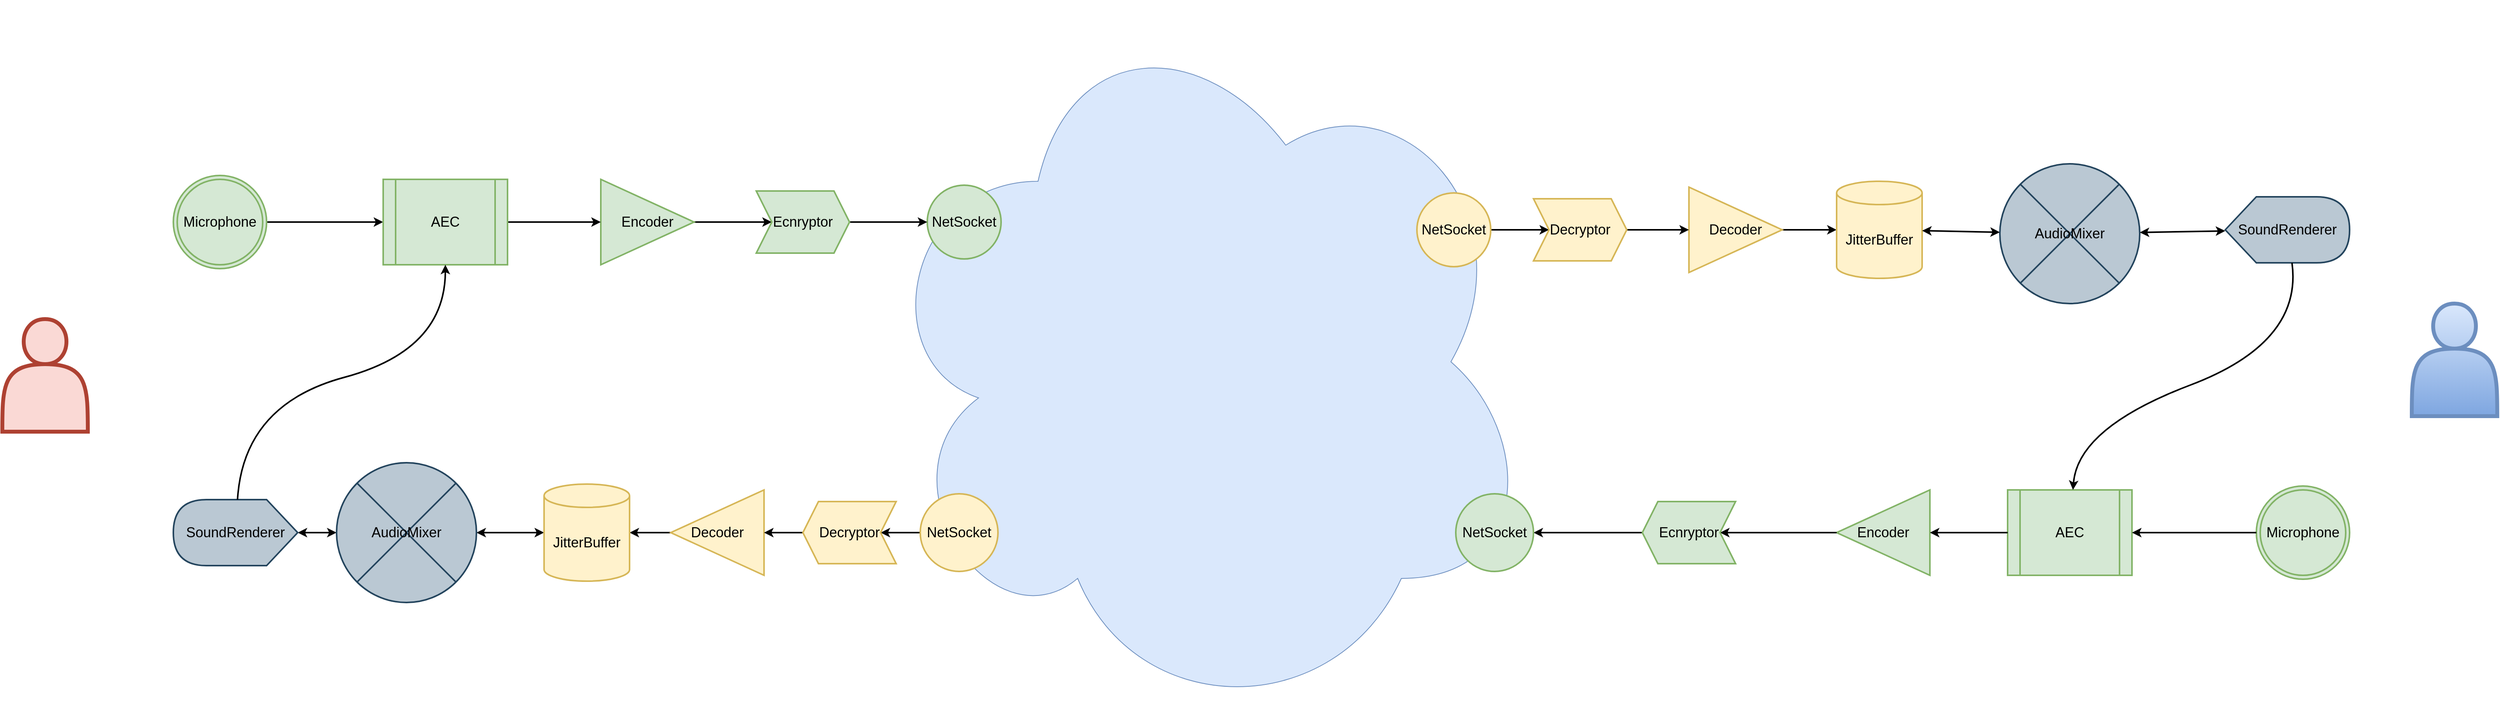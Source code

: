 <mxfile version="24.0.4" type="device">
  <diagram name="Страница — 1" id="K4H-Stnm3o599I1eEMln">
    <mxGraphModel dx="1098" dy="1997" grid="1" gridSize="10" guides="1" tooltips="1" connect="1" arrows="1" fold="1" page="1" pageScale="1" pageWidth="827" pageHeight="1169" math="0" shadow="0">
      <root>
        <mxCell id="0" />
        <mxCell id="1" parent="0" />
        <mxCell id="hxBWNhlIGGHsahwYfWpT-4" value="" style="ellipse;shape=cloud;whiteSpace=wrap;html=1;fillColor=#dae8fc;strokeColor=#6c8ebf;" vertex="1" parent="1">
          <mxGeometry x="1140" y="-80" width="850" height="930" as="geometry" />
        </mxCell>
        <mxCell id="hxBWNhlIGGHsahwYfWpT-8" value="&lt;font style=&quot;font-size: 18px;&quot;&gt;NetSocket&lt;/font&gt;" style="ellipse;whiteSpace=wrap;html=1;aspect=fixed;fillColor=#d5e8d4;strokeColor=#82b366;strokeWidth=2;" vertex="1" parent="1">
          <mxGeometry x="1210" y="157.5" width="95" height="95" as="geometry" />
        </mxCell>
        <mxCell id="hxBWNhlIGGHsahwYfWpT-23" value="" style="shape=actor;whiteSpace=wrap;html=1;strokeWidth=5;fillColor=#fad9d5;strokeColor=#ae4132;" vertex="1" parent="1">
          <mxGeometry x="20" y="330" width="110" height="145" as="geometry" />
        </mxCell>
        <mxCell id="hxBWNhlIGGHsahwYfWpT-28" value="" style="shape=actor;whiteSpace=wrap;html=1;strokeWidth=5;fillColor=#dae8fc;strokeColor=#6c8ebf;gradientColor=#7ea6e0;" vertex="1" parent="1">
          <mxGeometry x="3120" y="310" width="110" height="145" as="geometry" />
        </mxCell>
        <mxCell id="hxBWNhlIGGHsahwYfWpT-44" value="&lt;font style=&quot;font-size: 18px;&quot;&gt;Encoder&lt;/font&gt;" style="triangle;whiteSpace=wrap;html=1;strokeWidth=2;fillColor=#d5e8d4;strokeColor=#82b366;direction=west;" vertex="1" parent="1">
          <mxGeometry x="2380" y="550" width="120" height="110" as="geometry" />
        </mxCell>
        <mxCell id="hxBWNhlIGGHsahwYfWpT-46" value="&lt;font style=&quot;font-size: 18px;&quot;&gt;AEC&lt;/font&gt;" style="shape=process;whiteSpace=wrap;html=1;backgroundOutline=1;fillColor=#d5e8d4;strokeColor=#82b366;strokeWidth=2;" vertex="1" parent="1">
          <mxGeometry x="2600" y="550" width="160" height="110" as="geometry" />
        </mxCell>
        <mxCell id="hxBWNhlIGGHsahwYfWpT-50" value="&lt;font style=&quot;font-size: 18px;&quot;&gt;Microphone&lt;/font&gt;" style="ellipse;shape=doubleEllipse;whiteSpace=wrap;html=1;aspect=fixed;strokeWidth=2;fillColor=#d5e8d4;strokeColor=#82b366;" vertex="1" parent="1">
          <mxGeometry x="2920" y="545" width="120" height="120" as="geometry" />
        </mxCell>
        <mxCell id="hxBWNhlIGGHsahwYfWpT-52" value="" style="group" vertex="1" connectable="0" parent="1">
          <mxGeometry x="1840" y="130" width="1200" height="180" as="geometry" />
        </mxCell>
        <mxCell id="hxBWNhlIGGHsahwYfWpT-18" value="" style="edgeStyle=orthogonalEdgeStyle;rounded=0;orthogonalLoop=1;jettySize=auto;html=1;strokeWidth=2;" edge="1" parent="hxBWNhlIGGHsahwYfWpT-52" source="hxBWNhlIGGHsahwYfWpT-14" target="hxBWNhlIGGHsahwYfWpT-16">
          <mxGeometry relative="1" as="geometry" />
        </mxCell>
        <mxCell id="hxBWNhlIGGHsahwYfWpT-14" value="&lt;font style=&quot;font-size: 18px;&quot;&gt;NetSocket&lt;/font&gt;" style="ellipse;whiteSpace=wrap;html=1;aspect=fixed;fillColor=#fff2cc;strokeColor=#d6b656;strokeWidth=2;" vertex="1" parent="hxBWNhlIGGHsahwYfWpT-52">
          <mxGeometry y="37.5" width="95" height="95" as="geometry" />
        </mxCell>
        <mxCell id="hxBWNhlIGGHsahwYfWpT-21" value="" style="edgeStyle=orthogonalEdgeStyle;rounded=0;orthogonalLoop=1;jettySize=auto;html=1;strokeWidth=2;" edge="1" parent="hxBWNhlIGGHsahwYfWpT-52" source="hxBWNhlIGGHsahwYfWpT-15" target="hxBWNhlIGGHsahwYfWpT-20">
          <mxGeometry relative="1" as="geometry" />
        </mxCell>
        <mxCell id="hxBWNhlIGGHsahwYfWpT-15" value="&lt;font style=&quot;font-size: 18px;&quot;&gt;Decoder&lt;/font&gt;" style="triangle;whiteSpace=wrap;html=1;strokeWidth=2;fillColor=#fff2cc;strokeColor=#d6b656;" vertex="1" parent="hxBWNhlIGGHsahwYfWpT-52">
          <mxGeometry x="350" y="30" width="120" height="110" as="geometry" />
        </mxCell>
        <mxCell id="hxBWNhlIGGHsahwYfWpT-19" value="" style="edgeStyle=orthogonalEdgeStyle;rounded=0;orthogonalLoop=1;jettySize=auto;html=1;strokeWidth=2;" edge="1" parent="hxBWNhlIGGHsahwYfWpT-52" source="hxBWNhlIGGHsahwYfWpT-16" target="hxBWNhlIGGHsahwYfWpT-15">
          <mxGeometry relative="1" as="geometry" />
        </mxCell>
        <mxCell id="hxBWNhlIGGHsahwYfWpT-16" value="&lt;font style=&quot;font-size: 18px;&quot;&gt;Decryptor&lt;/font&gt;" style="shape=step;perimeter=stepPerimeter;whiteSpace=wrap;html=1;fixedSize=1;strokeWidth=2;fillColor=#fff2cc;strokeColor=#d6b656;" vertex="1" parent="hxBWNhlIGGHsahwYfWpT-52">
          <mxGeometry x="150" y="45" width="120" height="80" as="geometry" />
        </mxCell>
        <mxCell id="hxBWNhlIGGHsahwYfWpT-20" value="&lt;font style=&quot;font-size: 18px;&quot;&gt;JitterBuffer&lt;/font&gt;" style="shape=cylinder3;whiteSpace=wrap;html=1;boundedLbl=1;backgroundOutline=1;size=15;strokeWidth=2;fillColor=#fff2cc;strokeColor=#d6b656;" vertex="1" parent="hxBWNhlIGGHsahwYfWpT-52">
          <mxGeometry x="540" y="22.5" width="110" height="125" as="geometry" />
        </mxCell>
        <mxCell id="hxBWNhlIGGHsahwYfWpT-24" value="&lt;font style=&quot;font-size: 18px;&quot;&gt;AudioMixer&lt;/font&gt;" style="shape=sumEllipse;perimeter=ellipsePerimeter;whiteSpace=wrap;html=1;backgroundOutline=1;strokeWidth=2;fillColor=#bac8d3;strokeColor=#23445d;" vertex="1" parent="hxBWNhlIGGHsahwYfWpT-52">
          <mxGeometry x="750" width="180" height="180" as="geometry" />
        </mxCell>
        <mxCell id="hxBWNhlIGGHsahwYfWpT-26" value="" style="endArrow=classic;startArrow=classic;html=1;rounded=0;strokeWidth=2;" edge="1" parent="hxBWNhlIGGHsahwYfWpT-52" source="hxBWNhlIGGHsahwYfWpT-24" target="hxBWNhlIGGHsahwYfWpT-29">
          <mxGeometry width="50" height="50" relative="1" as="geometry">
            <mxPoint x="670" y="150" as="sourcePoint" />
            <mxPoint x="1030" y="86.042" as="targetPoint" />
          </mxGeometry>
        </mxCell>
        <mxCell id="hxBWNhlIGGHsahwYfWpT-27" value="" style="endArrow=classic;startArrow=classic;html=1;rounded=0;strokeWidth=2;" edge="1" parent="hxBWNhlIGGHsahwYfWpT-52" source="hxBWNhlIGGHsahwYfWpT-20" target="hxBWNhlIGGHsahwYfWpT-24">
          <mxGeometry width="50" height="50" relative="1" as="geometry">
            <mxPoint x="670" y="150" as="sourcePoint" />
            <mxPoint x="720" y="100" as="targetPoint" />
          </mxGeometry>
        </mxCell>
        <mxCell id="hxBWNhlIGGHsahwYfWpT-29" value="&lt;span style=&quot;text-wrap: nowrap;&quot;&gt;&lt;font style=&quot;font-size: 18px;&quot;&gt;SoundRenderer&lt;/font&gt;&lt;/span&gt;" style="shape=display;whiteSpace=wrap;html=1;strokeWidth=2;fillColor=#bac8d3;strokeColor=#23445d;" vertex="1" parent="hxBWNhlIGGHsahwYfWpT-52">
          <mxGeometry x="1040" y="42.5" width="160" height="85" as="geometry" />
        </mxCell>
        <mxCell id="hxBWNhlIGGHsahwYfWpT-53" value="" style="group" vertex="1" connectable="0" parent="1">
          <mxGeometry x="240" y="145" width="870" height="120" as="geometry" />
        </mxCell>
        <mxCell id="hxBWNhlIGGHsahwYfWpT-10" value="" style="edgeStyle=orthogonalEdgeStyle;rounded=0;orthogonalLoop=1;jettySize=auto;html=1;strokeWidth=2;" edge="1" parent="hxBWNhlIGGHsahwYfWpT-53" source="hxBWNhlIGGHsahwYfWpT-30" target="hxBWNhlIGGHsahwYfWpT-6">
          <mxGeometry relative="1" as="geometry">
            <mxPoint x="310" y="60" as="sourcePoint" />
          </mxGeometry>
        </mxCell>
        <mxCell id="hxBWNhlIGGHsahwYfWpT-12" value="" style="edgeStyle=orthogonalEdgeStyle;rounded=0;orthogonalLoop=1;jettySize=auto;html=1;strokeWidth=2;" edge="1" parent="hxBWNhlIGGHsahwYfWpT-53" source="hxBWNhlIGGHsahwYfWpT-5" target="hxBWNhlIGGHsahwYfWpT-7">
          <mxGeometry relative="1" as="geometry" />
        </mxCell>
        <mxCell id="hxBWNhlIGGHsahwYfWpT-5" value="&lt;font style=&quot;font-size: 18px;&quot;&gt;Encoder&lt;/font&gt;" style="triangle;whiteSpace=wrap;html=1;strokeWidth=2;fillColor=#d5e8d4;strokeColor=#82b366;" vertex="1" parent="hxBWNhlIGGHsahwYfWpT-53">
          <mxGeometry x="550" y="5" width="120" height="110" as="geometry" />
        </mxCell>
        <mxCell id="hxBWNhlIGGHsahwYfWpT-11" value="" style="edgeStyle=orthogonalEdgeStyle;rounded=0;orthogonalLoop=1;jettySize=auto;html=1;strokeWidth=2;" edge="1" parent="hxBWNhlIGGHsahwYfWpT-53" source="hxBWNhlIGGHsahwYfWpT-6" target="hxBWNhlIGGHsahwYfWpT-5">
          <mxGeometry relative="1" as="geometry" />
        </mxCell>
        <mxCell id="hxBWNhlIGGHsahwYfWpT-6" value="&lt;font style=&quot;font-size: 18px;&quot;&gt;AEC&lt;/font&gt;" style="shape=process;whiteSpace=wrap;html=1;backgroundOutline=1;fillColor=#d5e8d4;strokeColor=#82b366;strokeWidth=2;" vertex="1" parent="hxBWNhlIGGHsahwYfWpT-53">
          <mxGeometry x="270" y="5" width="160" height="110" as="geometry" />
        </mxCell>
        <mxCell id="hxBWNhlIGGHsahwYfWpT-13" value="" style="edgeStyle=orthogonalEdgeStyle;rounded=0;orthogonalLoop=1;jettySize=auto;html=1;strokeWidth=2;" edge="1" parent="hxBWNhlIGGHsahwYfWpT-53" source="hxBWNhlIGGHsahwYfWpT-7" target="hxBWNhlIGGHsahwYfWpT-8">
          <mxGeometry relative="1" as="geometry" />
        </mxCell>
        <mxCell id="hxBWNhlIGGHsahwYfWpT-7" value="&lt;font style=&quot;font-size: 18px;&quot;&gt;Ecnryptor&lt;/font&gt;" style="shape=step;perimeter=stepPerimeter;whiteSpace=wrap;html=1;fixedSize=1;strokeWidth=2;fillColor=#d5e8d4;strokeColor=#82b366;" vertex="1" parent="hxBWNhlIGGHsahwYfWpT-53">
          <mxGeometry x="750" y="20" width="120" height="80" as="geometry" />
        </mxCell>
        <mxCell id="hxBWNhlIGGHsahwYfWpT-30" value="&lt;font style=&quot;font-size: 18px;&quot;&gt;Microphone&lt;/font&gt;" style="ellipse;shape=doubleEllipse;whiteSpace=wrap;html=1;aspect=fixed;strokeWidth=2;fillColor=#d5e8d4;strokeColor=#82b366;" vertex="1" parent="hxBWNhlIGGHsahwYfWpT-53">
          <mxGeometry width="120" height="120" as="geometry" />
        </mxCell>
        <mxCell id="hxBWNhlIGGHsahwYfWpT-54" value="" style="group" vertex="1" connectable="0" parent="1">
          <mxGeometry x="240" y="515" width="1061" height="180" as="geometry" />
        </mxCell>
        <mxCell id="hxBWNhlIGGHsahwYfWpT-37" value="" style="edgeStyle=orthogonalEdgeStyle;rounded=0;orthogonalLoop=1;jettySize=auto;html=1;strokeWidth=2;" edge="1" parent="hxBWNhlIGGHsahwYfWpT-54" source="hxBWNhlIGGHsahwYfWpT-31" target="hxBWNhlIGGHsahwYfWpT-33">
          <mxGeometry relative="1" as="geometry" />
        </mxCell>
        <mxCell id="hxBWNhlIGGHsahwYfWpT-31" value="&lt;font style=&quot;font-size: 18px;&quot;&gt;NetSocket&lt;/font&gt;" style="ellipse;whiteSpace=wrap;html=1;aspect=fixed;fillColor=#fff2cc;strokeColor=#d6b656;strokeWidth=2;" vertex="1" parent="hxBWNhlIGGHsahwYfWpT-54">
          <mxGeometry x="961" y="40" width="100" height="100" as="geometry" />
        </mxCell>
        <mxCell id="hxBWNhlIGGHsahwYfWpT-39" value="" style="edgeStyle=orthogonalEdgeStyle;rounded=0;orthogonalLoop=1;jettySize=auto;html=1;strokeWidth=2;" edge="1" parent="hxBWNhlIGGHsahwYfWpT-54" source="hxBWNhlIGGHsahwYfWpT-32" target="hxBWNhlIGGHsahwYfWpT-34">
          <mxGeometry relative="1" as="geometry" />
        </mxCell>
        <mxCell id="hxBWNhlIGGHsahwYfWpT-32" value="&lt;font style=&quot;font-size: 18px;&quot;&gt;Decoder&lt;/font&gt;" style="triangle;whiteSpace=wrap;html=1;strokeWidth=2;fillColor=#fff2cc;strokeColor=#d6b656;direction=west;" vertex="1" parent="hxBWNhlIGGHsahwYfWpT-54">
          <mxGeometry x="640" y="35" width="120" height="110" as="geometry" />
        </mxCell>
        <mxCell id="hxBWNhlIGGHsahwYfWpT-38" value="" style="edgeStyle=orthogonalEdgeStyle;rounded=0;orthogonalLoop=1;jettySize=auto;html=1;strokeWidth=2;" edge="1" parent="hxBWNhlIGGHsahwYfWpT-54" source="hxBWNhlIGGHsahwYfWpT-33" target="hxBWNhlIGGHsahwYfWpT-32">
          <mxGeometry relative="1" as="geometry" />
        </mxCell>
        <mxCell id="hxBWNhlIGGHsahwYfWpT-33" value="&lt;font style=&quot;font-size: 18px;&quot;&gt;Decryptor&lt;/font&gt;" style="shape=step;perimeter=stepPerimeter;whiteSpace=wrap;html=1;fixedSize=1;strokeWidth=2;fillColor=#fff2cc;strokeColor=#d6b656;direction=west;" vertex="1" parent="hxBWNhlIGGHsahwYfWpT-54">
          <mxGeometry x="810" y="50" width="120" height="80" as="geometry" />
        </mxCell>
        <mxCell id="hxBWNhlIGGHsahwYfWpT-40" value="" style="edgeStyle=orthogonalEdgeStyle;rounded=0;orthogonalLoop=1;jettySize=auto;html=1;startArrow=classic;startFill=1;strokeWidth=2;" edge="1" parent="hxBWNhlIGGHsahwYfWpT-54" source="hxBWNhlIGGHsahwYfWpT-34" target="hxBWNhlIGGHsahwYfWpT-35">
          <mxGeometry relative="1" as="geometry" />
        </mxCell>
        <mxCell id="hxBWNhlIGGHsahwYfWpT-34" value="&lt;font style=&quot;font-size: 18px;&quot;&gt;JitterBuffer&lt;/font&gt;" style="shape=cylinder3;whiteSpace=wrap;html=1;boundedLbl=1;backgroundOutline=1;size=15;strokeWidth=2;fillColor=#fff2cc;strokeColor=#d6b656;" vertex="1" parent="hxBWNhlIGGHsahwYfWpT-54">
          <mxGeometry x="477" y="27.5" width="110" height="125" as="geometry" />
        </mxCell>
        <mxCell id="hxBWNhlIGGHsahwYfWpT-41" value="" style="edgeStyle=orthogonalEdgeStyle;rounded=0;orthogonalLoop=1;jettySize=auto;html=1;startArrow=classic;startFill=1;strokeWidth=2;" edge="1" parent="hxBWNhlIGGHsahwYfWpT-54" source="hxBWNhlIGGHsahwYfWpT-35" target="hxBWNhlIGGHsahwYfWpT-36">
          <mxGeometry relative="1" as="geometry" />
        </mxCell>
        <mxCell id="hxBWNhlIGGHsahwYfWpT-35" value="&lt;font style=&quot;font-size: 18px;&quot;&gt;AudioMixer&lt;/font&gt;" style="shape=sumEllipse;perimeter=ellipsePerimeter;whiteSpace=wrap;html=1;backgroundOutline=1;strokeWidth=2;fillColor=#bac8d3;strokeColor=#23445d;" vertex="1" parent="hxBWNhlIGGHsahwYfWpT-54">
          <mxGeometry x="210" width="180" height="180" as="geometry" />
        </mxCell>
        <mxCell id="hxBWNhlIGGHsahwYfWpT-36" value="&lt;span style=&quot;text-wrap: nowrap;&quot;&gt;&lt;font style=&quot;font-size: 18px;&quot;&gt;SoundRenderer&lt;/font&gt;&lt;/span&gt;" style="shape=display;whiteSpace=wrap;html=1;strokeWidth=2;fillColor=#bac8d3;strokeColor=#23445d;direction=west;" vertex="1" parent="hxBWNhlIGGHsahwYfWpT-54">
          <mxGeometry y="47.5" width="160" height="85" as="geometry" />
        </mxCell>
        <mxCell id="hxBWNhlIGGHsahwYfWpT-55" value="" style="group" vertex="1" connectable="0" parent="1">
          <mxGeometry x="1900" y="565" width="350" height="100" as="geometry" />
        </mxCell>
        <mxCell id="hxBWNhlIGGHsahwYfWpT-42" value="" style="edgeStyle=orthogonalEdgeStyle;rounded=0;orthogonalLoop=1;jettySize=auto;html=1;strokeWidth=2;" edge="1" parent="hxBWNhlIGGHsahwYfWpT-55" source="hxBWNhlIGGHsahwYfWpT-50" target="hxBWNhlIGGHsahwYfWpT-46">
          <mxGeometry relative="1" as="geometry">
            <mxPoint x="240" y="-82.5" as="sourcePoint" />
          </mxGeometry>
        </mxCell>
        <mxCell id="hxBWNhlIGGHsahwYfWpT-43" value="" style="edgeStyle=orthogonalEdgeStyle;rounded=0;orthogonalLoop=1;jettySize=auto;html=1;strokeWidth=2;" edge="1" parent="hxBWNhlIGGHsahwYfWpT-55" source="hxBWNhlIGGHsahwYfWpT-44" target="hxBWNhlIGGHsahwYfWpT-48">
          <mxGeometry relative="1" as="geometry" />
        </mxCell>
        <mxCell id="hxBWNhlIGGHsahwYfWpT-45" value="" style="edgeStyle=orthogonalEdgeStyle;rounded=0;orthogonalLoop=1;jettySize=auto;html=1;strokeWidth=2;" edge="1" parent="hxBWNhlIGGHsahwYfWpT-55" source="hxBWNhlIGGHsahwYfWpT-46" target="hxBWNhlIGGHsahwYfWpT-44">
          <mxGeometry relative="1" as="geometry" />
        </mxCell>
        <mxCell id="hxBWNhlIGGHsahwYfWpT-47" value="" style="edgeStyle=orthogonalEdgeStyle;rounded=0;orthogonalLoop=1;jettySize=auto;html=1;strokeWidth=2;" edge="1" parent="hxBWNhlIGGHsahwYfWpT-55" source="hxBWNhlIGGHsahwYfWpT-48" target="hxBWNhlIGGHsahwYfWpT-49">
          <mxGeometry relative="1" as="geometry" />
        </mxCell>
        <mxCell id="hxBWNhlIGGHsahwYfWpT-48" value="&lt;font style=&quot;font-size: 18px;&quot;&gt;Ecnryptor&lt;/font&gt;" style="shape=step;perimeter=stepPerimeter;whiteSpace=wrap;html=1;fixedSize=1;strokeWidth=2;fillColor=#d5e8d4;strokeColor=#82b366;direction=west;" vertex="1" parent="hxBWNhlIGGHsahwYfWpT-55">
          <mxGeometry x="230" width="120" height="80" as="geometry" />
        </mxCell>
        <mxCell id="hxBWNhlIGGHsahwYfWpT-49" value="&lt;font style=&quot;font-size: 18px;&quot;&gt;NetSocket&lt;/font&gt;" style="ellipse;whiteSpace=wrap;html=1;aspect=fixed;fillColor=#d5e8d4;strokeColor=#82b366;strokeWidth=2;" vertex="1" parent="hxBWNhlIGGHsahwYfWpT-55">
          <mxGeometry x="-10" y="-10" width="100" height="100" as="geometry" />
        </mxCell>
        <mxCell id="hxBWNhlIGGHsahwYfWpT-56" value="" style="curved=1;endArrow=classic;html=1;rounded=0;strokeWidth=2;" edge="1" parent="1" source="hxBWNhlIGGHsahwYfWpT-29" target="hxBWNhlIGGHsahwYfWpT-46">
          <mxGeometry width="50" height="50" relative="1" as="geometry">
            <mxPoint x="2700" y="470" as="sourcePoint" />
            <mxPoint x="2750" y="420" as="targetPoint" />
            <Array as="points">
              <mxPoint x="2980" y="360" />
              <mxPoint x="2690" y="470" />
            </Array>
          </mxGeometry>
        </mxCell>
        <mxCell id="hxBWNhlIGGHsahwYfWpT-57" value="" style="curved=1;endArrow=classic;html=1;rounded=0;strokeWidth=2;" edge="1" parent="1" source="hxBWNhlIGGHsahwYfWpT-36" target="hxBWNhlIGGHsahwYfWpT-6">
          <mxGeometry width="50" height="50" relative="1" as="geometry">
            <mxPoint x="600" y="470" as="sourcePoint" />
            <mxPoint x="650" y="420" as="targetPoint" />
            <Array as="points">
              <mxPoint x="330" y="440" />
              <mxPoint x="590" y="370" />
            </Array>
          </mxGeometry>
        </mxCell>
      </root>
    </mxGraphModel>
  </diagram>
</mxfile>
